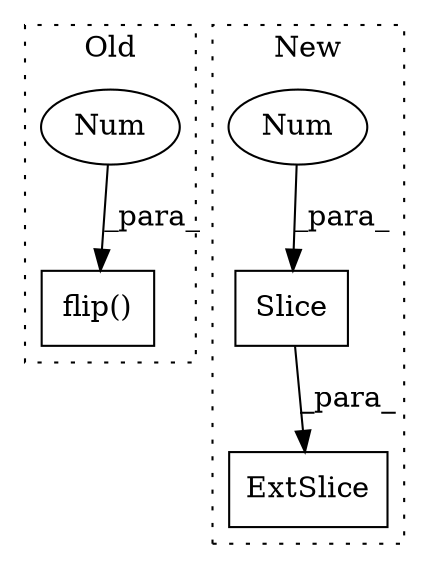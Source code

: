 digraph G {
subgraph cluster0 {
1 [label="flip()" a="75" s="2595,2604" l="7,1" shape="box"];
4 [label="Num" a="76" s="2602" l="2" shape="ellipse"];
label = "Old";
style="dotted";
}
subgraph cluster1 {
2 [label="Slice" a="80" s="2847" l="1" shape="box"];
3 [label="Num" a="76" s="2848" l="1" shape="ellipse"];
5 [label="ExtSlice" a="85" s="2840" l="1" shape="box"];
label = "New";
style="dotted";
}
2 -> 5 [label="_para_"];
3 -> 2 [label="_para_"];
4 -> 1 [label="_para_"];
}